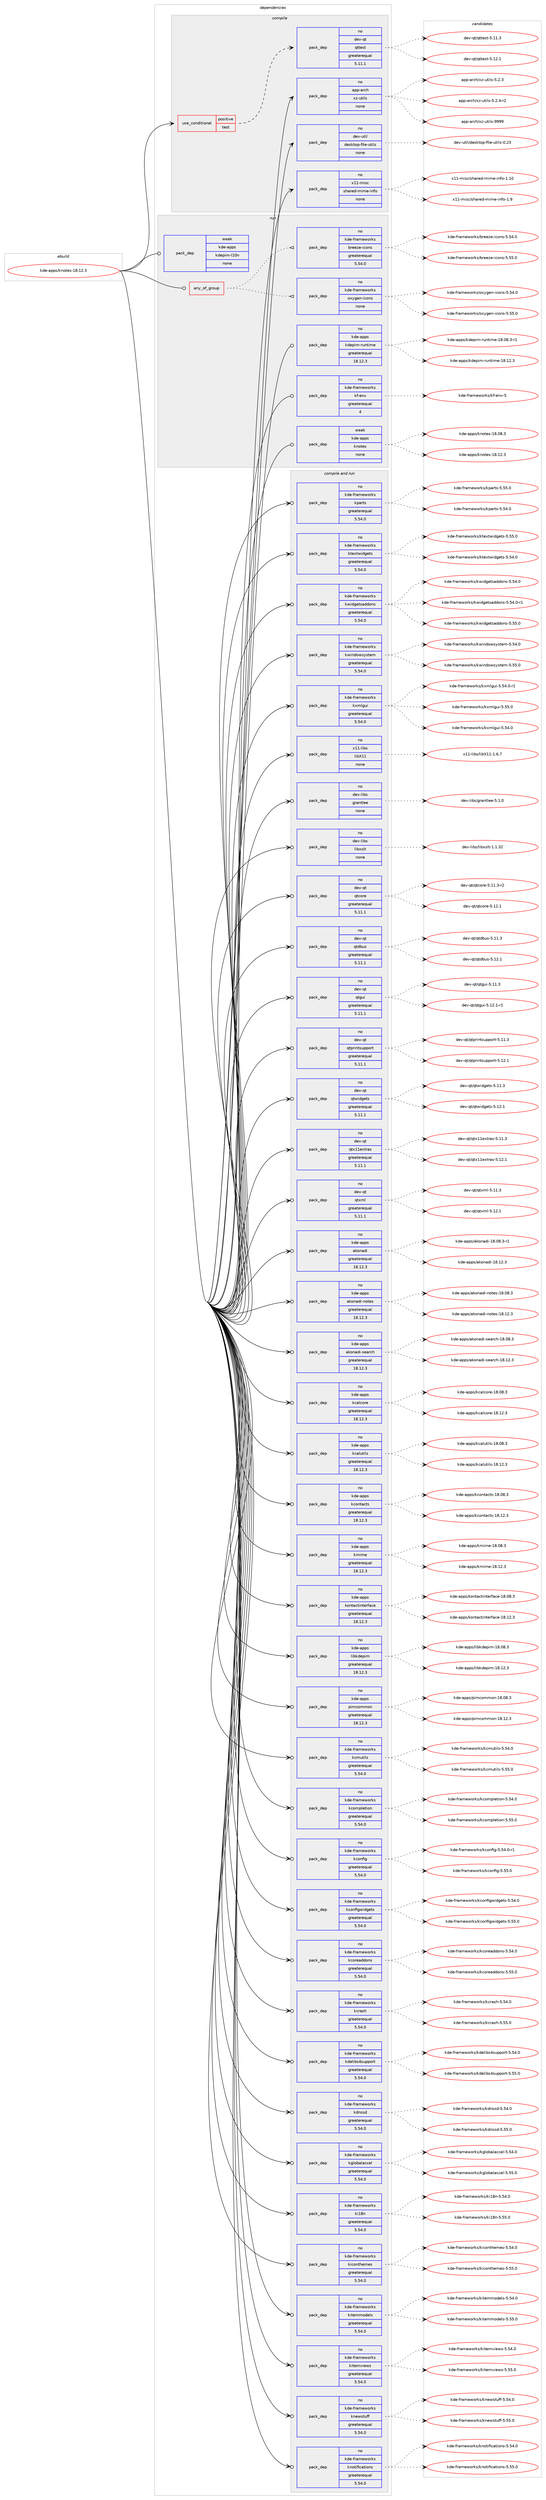 digraph prolog {

# *************
# Graph options
# *************

newrank=true;
concentrate=true;
compound=true;
graph [rankdir=LR,fontname=Helvetica,fontsize=10,ranksep=1.5];#, ranksep=2.5, nodesep=0.2];
edge  [arrowhead=vee];
node  [fontname=Helvetica,fontsize=10];

# **********
# The ebuild
# **********

subgraph cluster_leftcol {
color=gray;
rank=same;
label=<<i>ebuild</i>>;
id [label="kde-apps/knotes-18.12.3", color=red, width=4, href="../kde-apps/knotes-18.12.3.svg"];
}

# ****************
# The dependencies
# ****************

subgraph cluster_midcol {
color=gray;
label=<<i>dependencies</i>>;
subgraph cluster_compile {
fillcolor="#eeeeee";
style=filled;
label=<<i>compile</i>>;
subgraph cond428983 {
dependency1578421 [label=<<TABLE BORDER="0" CELLBORDER="1" CELLSPACING="0" CELLPADDING="4"><TR><TD ROWSPAN="3" CELLPADDING="10">use_conditional</TD></TR><TR><TD>positive</TD></TR><TR><TD>test</TD></TR></TABLE>>, shape=none, color=red];
subgraph pack1124893 {
dependency1578422 [label=<<TABLE BORDER="0" CELLBORDER="1" CELLSPACING="0" CELLPADDING="4" WIDTH="220"><TR><TD ROWSPAN="6" CELLPADDING="30">pack_dep</TD></TR><TR><TD WIDTH="110">no</TD></TR><TR><TD>dev-qt</TD></TR><TR><TD>qttest</TD></TR><TR><TD>greaterequal</TD></TR><TR><TD>5.11.1</TD></TR></TABLE>>, shape=none, color=blue];
}
dependency1578421:e -> dependency1578422:w [weight=20,style="dashed",arrowhead="vee"];
}
id:e -> dependency1578421:w [weight=20,style="solid",arrowhead="vee"];
subgraph pack1124894 {
dependency1578423 [label=<<TABLE BORDER="0" CELLBORDER="1" CELLSPACING="0" CELLPADDING="4" WIDTH="220"><TR><TD ROWSPAN="6" CELLPADDING="30">pack_dep</TD></TR><TR><TD WIDTH="110">no</TD></TR><TR><TD>app-arch</TD></TR><TR><TD>xz-utils</TD></TR><TR><TD>none</TD></TR><TR><TD></TD></TR></TABLE>>, shape=none, color=blue];
}
id:e -> dependency1578423:w [weight=20,style="solid",arrowhead="vee"];
subgraph pack1124895 {
dependency1578424 [label=<<TABLE BORDER="0" CELLBORDER="1" CELLSPACING="0" CELLPADDING="4" WIDTH="220"><TR><TD ROWSPAN="6" CELLPADDING="30">pack_dep</TD></TR><TR><TD WIDTH="110">no</TD></TR><TR><TD>dev-util</TD></TR><TR><TD>desktop-file-utils</TD></TR><TR><TD>none</TD></TR><TR><TD></TD></TR></TABLE>>, shape=none, color=blue];
}
id:e -> dependency1578424:w [weight=20,style="solid",arrowhead="vee"];
subgraph pack1124896 {
dependency1578425 [label=<<TABLE BORDER="0" CELLBORDER="1" CELLSPACING="0" CELLPADDING="4" WIDTH="220"><TR><TD ROWSPAN="6" CELLPADDING="30">pack_dep</TD></TR><TR><TD WIDTH="110">no</TD></TR><TR><TD>x11-misc</TD></TR><TR><TD>shared-mime-info</TD></TR><TR><TD>none</TD></TR><TR><TD></TD></TR></TABLE>>, shape=none, color=blue];
}
id:e -> dependency1578425:w [weight=20,style="solid",arrowhead="vee"];
}
subgraph cluster_compileandrun {
fillcolor="#eeeeee";
style=filled;
label=<<i>compile and run</i>>;
subgraph pack1124897 {
dependency1578426 [label=<<TABLE BORDER="0" CELLBORDER="1" CELLSPACING="0" CELLPADDING="4" WIDTH="220"><TR><TD ROWSPAN="6" CELLPADDING="30">pack_dep</TD></TR><TR><TD WIDTH="110">no</TD></TR><TR><TD>dev-libs</TD></TR><TR><TD>grantlee</TD></TR><TR><TD>none</TD></TR><TR><TD></TD></TR></TABLE>>, shape=none, color=blue];
}
id:e -> dependency1578426:w [weight=20,style="solid",arrowhead="odotvee"];
subgraph pack1124898 {
dependency1578427 [label=<<TABLE BORDER="0" CELLBORDER="1" CELLSPACING="0" CELLPADDING="4" WIDTH="220"><TR><TD ROWSPAN="6" CELLPADDING="30">pack_dep</TD></TR><TR><TD WIDTH="110">no</TD></TR><TR><TD>dev-libs</TD></TR><TR><TD>libxslt</TD></TR><TR><TD>none</TD></TR><TR><TD></TD></TR></TABLE>>, shape=none, color=blue];
}
id:e -> dependency1578427:w [weight=20,style="solid",arrowhead="odotvee"];
subgraph pack1124899 {
dependency1578428 [label=<<TABLE BORDER="0" CELLBORDER="1" CELLSPACING="0" CELLPADDING="4" WIDTH="220"><TR><TD ROWSPAN="6" CELLPADDING="30">pack_dep</TD></TR><TR><TD WIDTH="110">no</TD></TR><TR><TD>dev-qt</TD></TR><TR><TD>qtcore</TD></TR><TR><TD>greaterequal</TD></TR><TR><TD>5.11.1</TD></TR></TABLE>>, shape=none, color=blue];
}
id:e -> dependency1578428:w [weight=20,style="solid",arrowhead="odotvee"];
subgraph pack1124900 {
dependency1578429 [label=<<TABLE BORDER="0" CELLBORDER="1" CELLSPACING="0" CELLPADDING="4" WIDTH="220"><TR><TD ROWSPAN="6" CELLPADDING="30">pack_dep</TD></TR><TR><TD WIDTH="110">no</TD></TR><TR><TD>dev-qt</TD></TR><TR><TD>qtdbus</TD></TR><TR><TD>greaterequal</TD></TR><TR><TD>5.11.1</TD></TR></TABLE>>, shape=none, color=blue];
}
id:e -> dependency1578429:w [weight=20,style="solid",arrowhead="odotvee"];
subgraph pack1124901 {
dependency1578430 [label=<<TABLE BORDER="0" CELLBORDER="1" CELLSPACING="0" CELLPADDING="4" WIDTH="220"><TR><TD ROWSPAN="6" CELLPADDING="30">pack_dep</TD></TR><TR><TD WIDTH="110">no</TD></TR><TR><TD>dev-qt</TD></TR><TR><TD>qtgui</TD></TR><TR><TD>greaterequal</TD></TR><TR><TD>5.11.1</TD></TR></TABLE>>, shape=none, color=blue];
}
id:e -> dependency1578430:w [weight=20,style="solid",arrowhead="odotvee"];
subgraph pack1124902 {
dependency1578431 [label=<<TABLE BORDER="0" CELLBORDER="1" CELLSPACING="0" CELLPADDING="4" WIDTH="220"><TR><TD ROWSPAN="6" CELLPADDING="30">pack_dep</TD></TR><TR><TD WIDTH="110">no</TD></TR><TR><TD>dev-qt</TD></TR><TR><TD>qtprintsupport</TD></TR><TR><TD>greaterequal</TD></TR><TR><TD>5.11.1</TD></TR></TABLE>>, shape=none, color=blue];
}
id:e -> dependency1578431:w [weight=20,style="solid",arrowhead="odotvee"];
subgraph pack1124903 {
dependency1578432 [label=<<TABLE BORDER="0" CELLBORDER="1" CELLSPACING="0" CELLPADDING="4" WIDTH="220"><TR><TD ROWSPAN="6" CELLPADDING="30">pack_dep</TD></TR><TR><TD WIDTH="110">no</TD></TR><TR><TD>dev-qt</TD></TR><TR><TD>qtwidgets</TD></TR><TR><TD>greaterequal</TD></TR><TR><TD>5.11.1</TD></TR></TABLE>>, shape=none, color=blue];
}
id:e -> dependency1578432:w [weight=20,style="solid",arrowhead="odotvee"];
subgraph pack1124904 {
dependency1578433 [label=<<TABLE BORDER="0" CELLBORDER="1" CELLSPACING="0" CELLPADDING="4" WIDTH="220"><TR><TD ROWSPAN="6" CELLPADDING="30">pack_dep</TD></TR><TR><TD WIDTH="110">no</TD></TR><TR><TD>dev-qt</TD></TR><TR><TD>qtx11extras</TD></TR><TR><TD>greaterequal</TD></TR><TR><TD>5.11.1</TD></TR></TABLE>>, shape=none, color=blue];
}
id:e -> dependency1578433:w [weight=20,style="solid",arrowhead="odotvee"];
subgraph pack1124905 {
dependency1578434 [label=<<TABLE BORDER="0" CELLBORDER="1" CELLSPACING="0" CELLPADDING="4" WIDTH="220"><TR><TD ROWSPAN="6" CELLPADDING="30">pack_dep</TD></TR><TR><TD WIDTH="110">no</TD></TR><TR><TD>dev-qt</TD></TR><TR><TD>qtxml</TD></TR><TR><TD>greaterequal</TD></TR><TR><TD>5.11.1</TD></TR></TABLE>>, shape=none, color=blue];
}
id:e -> dependency1578434:w [weight=20,style="solid",arrowhead="odotvee"];
subgraph pack1124906 {
dependency1578435 [label=<<TABLE BORDER="0" CELLBORDER="1" CELLSPACING="0" CELLPADDING="4" WIDTH="220"><TR><TD ROWSPAN="6" CELLPADDING="30">pack_dep</TD></TR><TR><TD WIDTH="110">no</TD></TR><TR><TD>kde-apps</TD></TR><TR><TD>akonadi</TD></TR><TR><TD>greaterequal</TD></TR><TR><TD>18.12.3</TD></TR></TABLE>>, shape=none, color=blue];
}
id:e -> dependency1578435:w [weight=20,style="solid",arrowhead="odotvee"];
subgraph pack1124907 {
dependency1578436 [label=<<TABLE BORDER="0" CELLBORDER="1" CELLSPACING="0" CELLPADDING="4" WIDTH="220"><TR><TD ROWSPAN="6" CELLPADDING="30">pack_dep</TD></TR><TR><TD WIDTH="110">no</TD></TR><TR><TD>kde-apps</TD></TR><TR><TD>akonadi-notes</TD></TR><TR><TD>greaterequal</TD></TR><TR><TD>18.12.3</TD></TR></TABLE>>, shape=none, color=blue];
}
id:e -> dependency1578436:w [weight=20,style="solid",arrowhead="odotvee"];
subgraph pack1124908 {
dependency1578437 [label=<<TABLE BORDER="0" CELLBORDER="1" CELLSPACING="0" CELLPADDING="4" WIDTH="220"><TR><TD ROWSPAN="6" CELLPADDING="30">pack_dep</TD></TR><TR><TD WIDTH="110">no</TD></TR><TR><TD>kde-apps</TD></TR><TR><TD>akonadi-search</TD></TR><TR><TD>greaterequal</TD></TR><TR><TD>18.12.3</TD></TR></TABLE>>, shape=none, color=blue];
}
id:e -> dependency1578437:w [weight=20,style="solid",arrowhead="odotvee"];
subgraph pack1124909 {
dependency1578438 [label=<<TABLE BORDER="0" CELLBORDER="1" CELLSPACING="0" CELLPADDING="4" WIDTH="220"><TR><TD ROWSPAN="6" CELLPADDING="30">pack_dep</TD></TR><TR><TD WIDTH="110">no</TD></TR><TR><TD>kde-apps</TD></TR><TR><TD>kcalcore</TD></TR><TR><TD>greaterequal</TD></TR><TR><TD>18.12.3</TD></TR></TABLE>>, shape=none, color=blue];
}
id:e -> dependency1578438:w [weight=20,style="solid",arrowhead="odotvee"];
subgraph pack1124910 {
dependency1578439 [label=<<TABLE BORDER="0" CELLBORDER="1" CELLSPACING="0" CELLPADDING="4" WIDTH="220"><TR><TD ROWSPAN="6" CELLPADDING="30">pack_dep</TD></TR><TR><TD WIDTH="110">no</TD></TR><TR><TD>kde-apps</TD></TR><TR><TD>kcalutils</TD></TR><TR><TD>greaterequal</TD></TR><TR><TD>18.12.3</TD></TR></TABLE>>, shape=none, color=blue];
}
id:e -> dependency1578439:w [weight=20,style="solid",arrowhead="odotvee"];
subgraph pack1124911 {
dependency1578440 [label=<<TABLE BORDER="0" CELLBORDER="1" CELLSPACING="0" CELLPADDING="4" WIDTH="220"><TR><TD ROWSPAN="6" CELLPADDING="30">pack_dep</TD></TR><TR><TD WIDTH="110">no</TD></TR><TR><TD>kde-apps</TD></TR><TR><TD>kcontacts</TD></TR><TR><TD>greaterequal</TD></TR><TR><TD>18.12.3</TD></TR></TABLE>>, shape=none, color=blue];
}
id:e -> dependency1578440:w [weight=20,style="solid",arrowhead="odotvee"];
subgraph pack1124912 {
dependency1578441 [label=<<TABLE BORDER="0" CELLBORDER="1" CELLSPACING="0" CELLPADDING="4" WIDTH="220"><TR><TD ROWSPAN="6" CELLPADDING="30">pack_dep</TD></TR><TR><TD WIDTH="110">no</TD></TR><TR><TD>kde-apps</TD></TR><TR><TD>kmime</TD></TR><TR><TD>greaterequal</TD></TR><TR><TD>18.12.3</TD></TR></TABLE>>, shape=none, color=blue];
}
id:e -> dependency1578441:w [weight=20,style="solid",arrowhead="odotvee"];
subgraph pack1124913 {
dependency1578442 [label=<<TABLE BORDER="0" CELLBORDER="1" CELLSPACING="0" CELLPADDING="4" WIDTH="220"><TR><TD ROWSPAN="6" CELLPADDING="30">pack_dep</TD></TR><TR><TD WIDTH="110">no</TD></TR><TR><TD>kde-apps</TD></TR><TR><TD>kontactinterface</TD></TR><TR><TD>greaterequal</TD></TR><TR><TD>18.12.3</TD></TR></TABLE>>, shape=none, color=blue];
}
id:e -> dependency1578442:w [weight=20,style="solid",arrowhead="odotvee"];
subgraph pack1124914 {
dependency1578443 [label=<<TABLE BORDER="0" CELLBORDER="1" CELLSPACING="0" CELLPADDING="4" WIDTH="220"><TR><TD ROWSPAN="6" CELLPADDING="30">pack_dep</TD></TR><TR><TD WIDTH="110">no</TD></TR><TR><TD>kde-apps</TD></TR><TR><TD>libkdepim</TD></TR><TR><TD>greaterequal</TD></TR><TR><TD>18.12.3</TD></TR></TABLE>>, shape=none, color=blue];
}
id:e -> dependency1578443:w [weight=20,style="solid",arrowhead="odotvee"];
subgraph pack1124915 {
dependency1578444 [label=<<TABLE BORDER="0" CELLBORDER="1" CELLSPACING="0" CELLPADDING="4" WIDTH="220"><TR><TD ROWSPAN="6" CELLPADDING="30">pack_dep</TD></TR><TR><TD WIDTH="110">no</TD></TR><TR><TD>kde-apps</TD></TR><TR><TD>pimcommon</TD></TR><TR><TD>greaterequal</TD></TR><TR><TD>18.12.3</TD></TR></TABLE>>, shape=none, color=blue];
}
id:e -> dependency1578444:w [weight=20,style="solid",arrowhead="odotvee"];
subgraph pack1124916 {
dependency1578445 [label=<<TABLE BORDER="0" CELLBORDER="1" CELLSPACING="0" CELLPADDING="4" WIDTH="220"><TR><TD ROWSPAN="6" CELLPADDING="30">pack_dep</TD></TR><TR><TD WIDTH="110">no</TD></TR><TR><TD>kde-frameworks</TD></TR><TR><TD>kcmutils</TD></TR><TR><TD>greaterequal</TD></TR><TR><TD>5.54.0</TD></TR></TABLE>>, shape=none, color=blue];
}
id:e -> dependency1578445:w [weight=20,style="solid",arrowhead="odotvee"];
subgraph pack1124917 {
dependency1578446 [label=<<TABLE BORDER="0" CELLBORDER="1" CELLSPACING="0" CELLPADDING="4" WIDTH="220"><TR><TD ROWSPAN="6" CELLPADDING="30">pack_dep</TD></TR><TR><TD WIDTH="110">no</TD></TR><TR><TD>kde-frameworks</TD></TR><TR><TD>kcompletion</TD></TR><TR><TD>greaterequal</TD></TR><TR><TD>5.54.0</TD></TR></TABLE>>, shape=none, color=blue];
}
id:e -> dependency1578446:w [weight=20,style="solid",arrowhead="odotvee"];
subgraph pack1124918 {
dependency1578447 [label=<<TABLE BORDER="0" CELLBORDER="1" CELLSPACING="0" CELLPADDING="4" WIDTH="220"><TR><TD ROWSPAN="6" CELLPADDING="30">pack_dep</TD></TR><TR><TD WIDTH="110">no</TD></TR><TR><TD>kde-frameworks</TD></TR><TR><TD>kconfig</TD></TR><TR><TD>greaterequal</TD></TR><TR><TD>5.54.0</TD></TR></TABLE>>, shape=none, color=blue];
}
id:e -> dependency1578447:w [weight=20,style="solid",arrowhead="odotvee"];
subgraph pack1124919 {
dependency1578448 [label=<<TABLE BORDER="0" CELLBORDER="1" CELLSPACING="0" CELLPADDING="4" WIDTH="220"><TR><TD ROWSPAN="6" CELLPADDING="30">pack_dep</TD></TR><TR><TD WIDTH="110">no</TD></TR><TR><TD>kde-frameworks</TD></TR><TR><TD>kconfigwidgets</TD></TR><TR><TD>greaterequal</TD></TR><TR><TD>5.54.0</TD></TR></TABLE>>, shape=none, color=blue];
}
id:e -> dependency1578448:w [weight=20,style="solid",arrowhead="odotvee"];
subgraph pack1124920 {
dependency1578449 [label=<<TABLE BORDER="0" CELLBORDER="1" CELLSPACING="0" CELLPADDING="4" WIDTH="220"><TR><TD ROWSPAN="6" CELLPADDING="30">pack_dep</TD></TR><TR><TD WIDTH="110">no</TD></TR><TR><TD>kde-frameworks</TD></TR><TR><TD>kcoreaddons</TD></TR><TR><TD>greaterequal</TD></TR><TR><TD>5.54.0</TD></TR></TABLE>>, shape=none, color=blue];
}
id:e -> dependency1578449:w [weight=20,style="solid",arrowhead="odotvee"];
subgraph pack1124921 {
dependency1578450 [label=<<TABLE BORDER="0" CELLBORDER="1" CELLSPACING="0" CELLPADDING="4" WIDTH="220"><TR><TD ROWSPAN="6" CELLPADDING="30">pack_dep</TD></TR><TR><TD WIDTH="110">no</TD></TR><TR><TD>kde-frameworks</TD></TR><TR><TD>kcrash</TD></TR><TR><TD>greaterequal</TD></TR><TR><TD>5.54.0</TD></TR></TABLE>>, shape=none, color=blue];
}
id:e -> dependency1578450:w [weight=20,style="solid",arrowhead="odotvee"];
subgraph pack1124922 {
dependency1578451 [label=<<TABLE BORDER="0" CELLBORDER="1" CELLSPACING="0" CELLPADDING="4" WIDTH="220"><TR><TD ROWSPAN="6" CELLPADDING="30">pack_dep</TD></TR><TR><TD WIDTH="110">no</TD></TR><TR><TD>kde-frameworks</TD></TR><TR><TD>kdelibs4support</TD></TR><TR><TD>greaterequal</TD></TR><TR><TD>5.54.0</TD></TR></TABLE>>, shape=none, color=blue];
}
id:e -> dependency1578451:w [weight=20,style="solid",arrowhead="odotvee"];
subgraph pack1124923 {
dependency1578452 [label=<<TABLE BORDER="0" CELLBORDER="1" CELLSPACING="0" CELLPADDING="4" WIDTH="220"><TR><TD ROWSPAN="6" CELLPADDING="30">pack_dep</TD></TR><TR><TD WIDTH="110">no</TD></TR><TR><TD>kde-frameworks</TD></TR><TR><TD>kdnssd</TD></TR><TR><TD>greaterequal</TD></TR><TR><TD>5.54.0</TD></TR></TABLE>>, shape=none, color=blue];
}
id:e -> dependency1578452:w [weight=20,style="solid",arrowhead="odotvee"];
subgraph pack1124924 {
dependency1578453 [label=<<TABLE BORDER="0" CELLBORDER="1" CELLSPACING="0" CELLPADDING="4" WIDTH="220"><TR><TD ROWSPAN="6" CELLPADDING="30">pack_dep</TD></TR><TR><TD WIDTH="110">no</TD></TR><TR><TD>kde-frameworks</TD></TR><TR><TD>kglobalaccel</TD></TR><TR><TD>greaterequal</TD></TR><TR><TD>5.54.0</TD></TR></TABLE>>, shape=none, color=blue];
}
id:e -> dependency1578453:w [weight=20,style="solid",arrowhead="odotvee"];
subgraph pack1124925 {
dependency1578454 [label=<<TABLE BORDER="0" CELLBORDER="1" CELLSPACING="0" CELLPADDING="4" WIDTH="220"><TR><TD ROWSPAN="6" CELLPADDING="30">pack_dep</TD></TR><TR><TD WIDTH="110">no</TD></TR><TR><TD>kde-frameworks</TD></TR><TR><TD>ki18n</TD></TR><TR><TD>greaterequal</TD></TR><TR><TD>5.54.0</TD></TR></TABLE>>, shape=none, color=blue];
}
id:e -> dependency1578454:w [weight=20,style="solid",arrowhead="odotvee"];
subgraph pack1124926 {
dependency1578455 [label=<<TABLE BORDER="0" CELLBORDER="1" CELLSPACING="0" CELLPADDING="4" WIDTH="220"><TR><TD ROWSPAN="6" CELLPADDING="30">pack_dep</TD></TR><TR><TD WIDTH="110">no</TD></TR><TR><TD>kde-frameworks</TD></TR><TR><TD>kiconthemes</TD></TR><TR><TD>greaterequal</TD></TR><TR><TD>5.54.0</TD></TR></TABLE>>, shape=none, color=blue];
}
id:e -> dependency1578455:w [weight=20,style="solid",arrowhead="odotvee"];
subgraph pack1124927 {
dependency1578456 [label=<<TABLE BORDER="0" CELLBORDER="1" CELLSPACING="0" CELLPADDING="4" WIDTH="220"><TR><TD ROWSPAN="6" CELLPADDING="30">pack_dep</TD></TR><TR><TD WIDTH="110">no</TD></TR><TR><TD>kde-frameworks</TD></TR><TR><TD>kitemmodels</TD></TR><TR><TD>greaterequal</TD></TR><TR><TD>5.54.0</TD></TR></TABLE>>, shape=none, color=blue];
}
id:e -> dependency1578456:w [weight=20,style="solid",arrowhead="odotvee"];
subgraph pack1124928 {
dependency1578457 [label=<<TABLE BORDER="0" CELLBORDER="1" CELLSPACING="0" CELLPADDING="4" WIDTH="220"><TR><TD ROWSPAN="6" CELLPADDING="30">pack_dep</TD></TR><TR><TD WIDTH="110">no</TD></TR><TR><TD>kde-frameworks</TD></TR><TR><TD>kitemviews</TD></TR><TR><TD>greaterequal</TD></TR><TR><TD>5.54.0</TD></TR></TABLE>>, shape=none, color=blue];
}
id:e -> dependency1578457:w [weight=20,style="solid",arrowhead="odotvee"];
subgraph pack1124929 {
dependency1578458 [label=<<TABLE BORDER="0" CELLBORDER="1" CELLSPACING="0" CELLPADDING="4" WIDTH="220"><TR><TD ROWSPAN="6" CELLPADDING="30">pack_dep</TD></TR><TR><TD WIDTH="110">no</TD></TR><TR><TD>kde-frameworks</TD></TR><TR><TD>knewstuff</TD></TR><TR><TD>greaterequal</TD></TR><TR><TD>5.54.0</TD></TR></TABLE>>, shape=none, color=blue];
}
id:e -> dependency1578458:w [weight=20,style="solid",arrowhead="odotvee"];
subgraph pack1124930 {
dependency1578459 [label=<<TABLE BORDER="0" CELLBORDER="1" CELLSPACING="0" CELLPADDING="4" WIDTH="220"><TR><TD ROWSPAN="6" CELLPADDING="30">pack_dep</TD></TR><TR><TD WIDTH="110">no</TD></TR><TR><TD>kde-frameworks</TD></TR><TR><TD>knotifications</TD></TR><TR><TD>greaterequal</TD></TR><TR><TD>5.54.0</TD></TR></TABLE>>, shape=none, color=blue];
}
id:e -> dependency1578459:w [weight=20,style="solid",arrowhead="odotvee"];
subgraph pack1124931 {
dependency1578460 [label=<<TABLE BORDER="0" CELLBORDER="1" CELLSPACING="0" CELLPADDING="4" WIDTH="220"><TR><TD ROWSPAN="6" CELLPADDING="30">pack_dep</TD></TR><TR><TD WIDTH="110">no</TD></TR><TR><TD>kde-frameworks</TD></TR><TR><TD>kparts</TD></TR><TR><TD>greaterequal</TD></TR><TR><TD>5.54.0</TD></TR></TABLE>>, shape=none, color=blue];
}
id:e -> dependency1578460:w [weight=20,style="solid",arrowhead="odotvee"];
subgraph pack1124932 {
dependency1578461 [label=<<TABLE BORDER="0" CELLBORDER="1" CELLSPACING="0" CELLPADDING="4" WIDTH="220"><TR><TD ROWSPAN="6" CELLPADDING="30">pack_dep</TD></TR><TR><TD WIDTH="110">no</TD></TR><TR><TD>kde-frameworks</TD></TR><TR><TD>ktextwidgets</TD></TR><TR><TD>greaterequal</TD></TR><TR><TD>5.54.0</TD></TR></TABLE>>, shape=none, color=blue];
}
id:e -> dependency1578461:w [weight=20,style="solid",arrowhead="odotvee"];
subgraph pack1124933 {
dependency1578462 [label=<<TABLE BORDER="0" CELLBORDER="1" CELLSPACING="0" CELLPADDING="4" WIDTH="220"><TR><TD ROWSPAN="6" CELLPADDING="30">pack_dep</TD></TR><TR><TD WIDTH="110">no</TD></TR><TR><TD>kde-frameworks</TD></TR><TR><TD>kwidgetsaddons</TD></TR><TR><TD>greaterequal</TD></TR><TR><TD>5.54.0</TD></TR></TABLE>>, shape=none, color=blue];
}
id:e -> dependency1578462:w [weight=20,style="solid",arrowhead="odotvee"];
subgraph pack1124934 {
dependency1578463 [label=<<TABLE BORDER="0" CELLBORDER="1" CELLSPACING="0" CELLPADDING="4" WIDTH="220"><TR><TD ROWSPAN="6" CELLPADDING="30">pack_dep</TD></TR><TR><TD WIDTH="110">no</TD></TR><TR><TD>kde-frameworks</TD></TR><TR><TD>kwindowsystem</TD></TR><TR><TD>greaterequal</TD></TR><TR><TD>5.54.0</TD></TR></TABLE>>, shape=none, color=blue];
}
id:e -> dependency1578463:w [weight=20,style="solid",arrowhead="odotvee"];
subgraph pack1124935 {
dependency1578464 [label=<<TABLE BORDER="0" CELLBORDER="1" CELLSPACING="0" CELLPADDING="4" WIDTH="220"><TR><TD ROWSPAN="6" CELLPADDING="30">pack_dep</TD></TR><TR><TD WIDTH="110">no</TD></TR><TR><TD>kde-frameworks</TD></TR><TR><TD>kxmlgui</TD></TR><TR><TD>greaterequal</TD></TR><TR><TD>5.54.0</TD></TR></TABLE>>, shape=none, color=blue];
}
id:e -> dependency1578464:w [weight=20,style="solid",arrowhead="odotvee"];
subgraph pack1124936 {
dependency1578465 [label=<<TABLE BORDER="0" CELLBORDER="1" CELLSPACING="0" CELLPADDING="4" WIDTH="220"><TR><TD ROWSPAN="6" CELLPADDING="30">pack_dep</TD></TR><TR><TD WIDTH="110">no</TD></TR><TR><TD>x11-libs</TD></TR><TR><TD>libX11</TD></TR><TR><TD>none</TD></TR><TR><TD></TD></TR></TABLE>>, shape=none, color=blue];
}
id:e -> dependency1578465:w [weight=20,style="solid",arrowhead="odotvee"];
}
subgraph cluster_run {
fillcolor="#eeeeee";
style=filled;
label=<<i>run</i>>;
subgraph any23906 {
dependency1578466 [label=<<TABLE BORDER="0" CELLBORDER="1" CELLSPACING="0" CELLPADDING="4"><TR><TD CELLPADDING="10">any_of_group</TD></TR></TABLE>>, shape=none, color=red];subgraph pack1124937 {
dependency1578467 [label=<<TABLE BORDER="0" CELLBORDER="1" CELLSPACING="0" CELLPADDING="4" WIDTH="220"><TR><TD ROWSPAN="6" CELLPADDING="30">pack_dep</TD></TR><TR><TD WIDTH="110">no</TD></TR><TR><TD>kde-frameworks</TD></TR><TR><TD>breeze-icons</TD></TR><TR><TD>greaterequal</TD></TR><TR><TD>5.54.0</TD></TR></TABLE>>, shape=none, color=blue];
}
dependency1578466:e -> dependency1578467:w [weight=20,style="dotted",arrowhead="oinv"];
subgraph pack1124938 {
dependency1578468 [label=<<TABLE BORDER="0" CELLBORDER="1" CELLSPACING="0" CELLPADDING="4" WIDTH="220"><TR><TD ROWSPAN="6" CELLPADDING="30">pack_dep</TD></TR><TR><TD WIDTH="110">no</TD></TR><TR><TD>kde-frameworks</TD></TR><TR><TD>oxygen-icons</TD></TR><TR><TD>none</TD></TR><TR><TD></TD></TR></TABLE>>, shape=none, color=blue];
}
dependency1578466:e -> dependency1578468:w [weight=20,style="dotted",arrowhead="oinv"];
}
id:e -> dependency1578466:w [weight=20,style="solid",arrowhead="odot"];
subgraph pack1124939 {
dependency1578469 [label=<<TABLE BORDER="0" CELLBORDER="1" CELLSPACING="0" CELLPADDING="4" WIDTH="220"><TR><TD ROWSPAN="6" CELLPADDING="30">pack_dep</TD></TR><TR><TD WIDTH="110">no</TD></TR><TR><TD>kde-apps</TD></TR><TR><TD>kdepim-runtime</TD></TR><TR><TD>greaterequal</TD></TR><TR><TD>18.12.3</TD></TR></TABLE>>, shape=none, color=blue];
}
id:e -> dependency1578469:w [weight=20,style="solid",arrowhead="odot"];
subgraph pack1124940 {
dependency1578470 [label=<<TABLE BORDER="0" CELLBORDER="1" CELLSPACING="0" CELLPADDING="4" WIDTH="220"><TR><TD ROWSPAN="6" CELLPADDING="30">pack_dep</TD></TR><TR><TD WIDTH="110">no</TD></TR><TR><TD>kde-frameworks</TD></TR><TR><TD>kf-env</TD></TR><TR><TD>greaterequal</TD></TR><TR><TD>4</TD></TR></TABLE>>, shape=none, color=blue];
}
id:e -> dependency1578470:w [weight=20,style="solid",arrowhead="odot"];
subgraph pack1124941 {
dependency1578471 [label=<<TABLE BORDER="0" CELLBORDER="1" CELLSPACING="0" CELLPADDING="4" WIDTH="220"><TR><TD ROWSPAN="6" CELLPADDING="30">pack_dep</TD></TR><TR><TD WIDTH="110">weak</TD></TR><TR><TD>kde-apps</TD></TR><TR><TD>kdepim-l10n</TD></TR><TR><TD>none</TD></TR><TR><TD></TD></TR></TABLE>>, shape=none, color=blue];
}
id:e -> dependency1578471:w [weight=20,style="solid",arrowhead="odot"];
subgraph pack1124942 {
dependency1578472 [label=<<TABLE BORDER="0" CELLBORDER="1" CELLSPACING="0" CELLPADDING="4" WIDTH="220"><TR><TD ROWSPAN="6" CELLPADDING="30">pack_dep</TD></TR><TR><TD WIDTH="110">weak</TD></TR><TR><TD>kde-apps</TD></TR><TR><TD>knotes</TD></TR><TR><TD>none</TD></TR><TR><TD></TD></TR></TABLE>>, shape=none, color=blue];
}
id:e -> dependency1578472:w [weight=20,style="solid",arrowhead="odot"];
}
}

# **************
# The candidates
# **************

subgraph cluster_choices {
rank=same;
color=gray;
label=<<i>candidates</i>>;

subgraph choice1124893 {
color=black;
nodesep=1;
choice100101118451131164711311611610111511645534649494651 [label="dev-qt/qttest-5.11.3", color=red, width=4,href="../dev-qt/qttest-5.11.3.svg"];
choice100101118451131164711311611610111511645534649504649 [label="dev-qt/qttest-5.12.1", color=red, width=4,href="../dev-qt/qttest-5.12.1.svg"];
dependency1578422:e -> choice100101118451131164711311611610111511645534649494651:w [style=dotted,weight="100"];
dependency1578422:e -> choice100101118451131164711311611610111511645534649504649:w [style=dotted,weight="100"];
}
subgraph choice1124894 {
color=black;
nodesep=1;
choice971121124597114991044712012245117116105108115455346504651 [label="app-arch/xz-utils-5.2.3", color=red, width=4,href="../app-arch/xz-utils-5.2.3.svg"];
choice9711211245971149910447120122451171161051081154553465046524511450 [label="app-arch/xz-utils-5.2.4-r2", color=red, width=4,href="../app-arch/xz-utils-5.2.4-r2.svg"];
choice9711211245971149910447120122451171161051081154557575757 [label="app-arch/xz-utils-9999", color=red, width=4,href="../app-arch/xz-utils-9999.svg"];
dependency1578423:e -> choice971121124597114991044712012245117116105108115455346504651:w [style=dotted,weight="100"];
dependency1578423:e -> choice9711211245971149910447120122451171161051081154553465046524511450:w [style=dotted,weight="100"];
dependency1578423:e -> choice9711211245971149910447120122451171161051081154557575757:w [style=dotted,weight="100"];
}
subgraph choice1124895 {
color=black;
nodesep=1;
choice100101118451171161051084710010111510711611111245102105108101451171161051081154548465051 [label="dev-util/desktop-file-utils-0.23", color=red, width=4,href="../dev-util/desktop-file-utils-0.23.svg"];
dependency1578424:e -> choice100101118451171161051084710010111510711611111245102105108101451171161051081154548465051:w [style=dotted,weight="100"];
}
subgraph choice1124896 {
color=black;
nodesep=1;
choice12049494510910511599471151049711410110045109105109101451051101021114549464948 [label="x11-misc/shared-mime-info-1.10", color=red, width=4,href="../x11-misc/shared-mime-info-1.10.svg"];
choice120494945109105115994711510497114101100451091051091014510511010211145494657 [label="x11-misc/shared-mime-info-1.9", color=red, width=4,href="../x11-misc/shared-mime-info-1.9.svg"];
dependency1578425:e -> choice12049494510910511599471151049711410110045109105109101451051101021114549464948:w [style=dotted,weight="100"];
dependency1578425:e -> choice120494945109105115994711510497114101100451091051091014510511010211145494657:w [style=dotted,weight="100"];
}
subgraph choice1124897 {
color=black;
nodesep=1;
choice10010111845108105981154710311497110116108101101455346494648 [label="dev-libs/grantlee-5.1.0", color=red, width=4,href="../dev-libs/grantlee-5.1.0.svg"];
dependency1578426:e -> choice10010111845108105981154710311497110116108101101455346494648:w [style=dotted,weight="100"];
}
subgraph choice1124898 {
color=black;
nodesep=1;
choice1001011184510810598115471081059812011510811645494649465150 [label="dev-libs/libxslt-1.1.32", color=red, width=4,href="../dev-libs/libxslt-1.1.32.svg"];
dependency1578427:e -> choice1001011184510810598115471081059812011510811645494649465150:w [style=dotted,weight="100"];
}
subgraph choice1124899 {
color=black;
nodesep=1;
choice100101118451131164711311699111114101455346494946514511450 [label="dev-qt/qtcore-5.11.3-r2", color=red, width=4,href="../dev-qt/qtcore-5.11.3-r2.svg"];
choice10010111845113116471131169911111410145534649504649 [label="dev-qt/qtcore-5.12.1", color=red, width=4,href="../dev-qt/qtcore-5.12.1.svg"];
dependency1578428:e -> choice100101118451131164711311699111114101455346494946514511450:w [style=dotted,weight="100"];
dependency1578428:e -> choice10010111845113116471131169911111410145534649504649:w [style=dotted,weight="100"];
}
subgraph choice1124900 {
color=black;
nodesep=1;
choice10010111845113116471131161009811711545534649494651 [label="dev-qt/qtdbus-5.11.3", color=red, width=4,href="../dev-qt/qtdbus-5.11.3.svg"];
choice10010111845113116471131161009811711545534649504649 [label="dev-qt/qtdbus-5.12.1", color=red, width=4,href="../dev-qt/qtdbus-5.12.1.svg"];
dependency1578429:e -> choice10010111845113116471131161009811711545534649494651:w [style=dotted,weight="100"];
dependency1578429:e -> choice10010111845113116471131161009811711545534649504649:w [style=dotted,weight="100"];
}
subgraph choice1124901 {
color=black;
nodesep=1;
choice100101118451131164711311610311710545534649494651 [label="dev-qt/qtgui-5.11.3", color=red, width=4,href="../dev-qt/qtgui-5.11.3.svg"];
choice1001011184511311647113116103117105455346495046494511449 [label="dev-qt/qtgui-5.12.1-r1", color=red, width=4,href="../dev-qt/qtgui-5.12.1-r1.svg"];
dependency1578430:e -> choice100101118451131164711311610311710545534649494651:w [style=dotted,weight="100"];
dependency1578430:e -> choice1001011184511311647113116103117105455346495046494511449:w [style=dotted,weight="100"];
}
subgraph choice1124902 {
color=black;
nodesep=1;
choice100101118451131164711311611211410511011611511711211211111411645534649494651 [label="dev-qt/qtprintsupport-5.11.3", color=red, width=4,href="../dev-qt/qtprintsupport-5.11.3.svg"];
choice100101118451131164711311611211410511011611511711211211111411645534649504649 [label="dev-qt/qtprintsupport-5.12.1", color=red, width=4,href="../dev-qt/qtprintsupport-5.12.1.svg"];
dependency1578431:e -> choice100101118451131164711311611211410511011611511711211211111411645534649494651:w [style=dotted,weight="100"];
dependency1578431:e -> choice100101118451131164711311611211410511011611511711211211111411645534649504649:w [style=dotted,weight="100"];
}
subgraph choice1124903 {
color=black;
nodesep=1;
choice100101118451131164711311611910510010310111611545534649494651 [label="dev-qt/qtwidgets-5.11.3", color=red, width=4,href="../dev-qt/qtwidgets-5.11.3.svg"];
choice100101118451131164711311611910510010310111611545534649504649 [label="dev-qt/qtwidgets-5.12.1", color=red, width=4,href="../dev-qt/qtwidgets-5.12.1.svg"];
dependency1578432:e -> choice100101118451131164711311611910510010310111611545534649494651:w [style=dotted,weight="100"];
dependency1578432:e -> choice100101118451131164711311611910510010310111611545534649504649:w [style=dotted,weight="100"];
}
subgraph choice1124904 {
color=black;
nodesep=1;
choice100101118451131164711311612049491011201161149711545534649494651 [label="dev-qt/qtx11extras-5.11.3", color=red, width=4,href="../dev-qt/qtx11extras-5.11.3.svg"];
choice100101118451131164711311612049491011201161149711545534649504649 [label="dev-qt/qtx11extras-5.12.1", color=red, width=4,href="../dev-qt/qtx11extras-5.12.1.svg"];
dependency1578433:e -> choice100101118451131164711311612049491011201161149711545534649494651:w [style=dotted,weight="100"];
dependency1578433:e -> choice100101118451131164711311612049491011201161149711545534649504649:w [style=dotted,weight="100"];
}
subgraph choice1124905 {
color=black;
nodesep=1;
choice100101118451131164711311612010910845534649494651 [label="dev-qt/qtxml-5.11.3", color=red, width=4,href="../dev-qt/qtxml-5.11.3.svg"];
choice100101118451131164711311612010910845534649504649 [label="dev-qt/qtxml-5.12.1", color=red, width=4,href="../dev-qt/qtxml-5.12.1.svg"];
dependency1578434:e -> choice100101118451131164711311612010910845534649494651:w [style=dotted,weight="100"];
dependency1578434:e -> choice100101118451131164711311612010910845534649504649:w [style=dotted,weight="100"];
}
subgraph choice1124906 {
color=black;
nodesep=1;
choice107100101459711211211547971071111109710010545495646485646514511449 [label="kde-apps/akonadi-18.08.3-r1", color=red, width=4,href="../kde-apps/akonadi-18.08.3-r1.svg"];
choice10710010145971121121154797107111110971001054549564649504651 [label="kde-apps/akonadi-18.12.3", color=red, width=4,href="../kde-apps/akonadi-18.12.3.svg"];
dependency1578435:e -> choice107100101459711211211547971071111109710010545495646485646514511449:w [style=dotted,weight="100"];
dependency1578435:e -> choice10710010145971121121154797107111110971001054549564649504651:w [style=dotted,weight="100"];
}
subgraph choice1124907 {
color=black;
nodesep=1;
choice1071001014597112112115479710711111097100105451101111161011154549564648564651 [label="kde-apps/akonadi-notes-18.08.3", color=red, width=4,href="../kde-apps/akonadi-notes-18.08.3.svg"];
choice1071001014597112112115479710711111097100105451101111161011154549564649504651 [label="kde-apps/akonadi-notes-18.12.3", color=red, width=4,href="../kde-apps/akonadi-notes-18.12.3.svg"];
dependency1578436:e -> choice1071001014597112112115479710711111097100105451101111161011154549564648564651:w [style=dotted,weight="100"];
dependency1578436:e -> choice1071001014597112112115479710711111097100105451101111161011154549564649504651:w [style=dotted,weight="100"];
}
subgraph choice1124908 {
color=black;
nodesep=1;
choice10710010145971121121154797107111110971001054511510197114991044549564648564651 [label="kde-apps/akonadi-search-18.08.3", color=red, width=4,href="../kde-apps/akonadi-search-18.08.3.svg"];
choice10710010145971121121154797107111110971001054511510197114991044549564649504651 [label="kde-apps/akonadi-search-18.12.3", color=red, width=4,href="../kde-apps/akonadi-search-18.12.3.svg"];
dependency1578437:e -> choice10710010145971121121154797107111110971001054511510197114991044549564648564651:w [style=dotted,weight="100"];
dependency1578437:e -> choice10710010145971121121154797107111110971001054511510197114991044549564649504651:w [style=dotted,weight="100"];
}
subgraph choice1124909 {
color=black;
nodesep=1;
choice1071001014597112112115471079997108991111141014549564648564651 [label="kde-apps/kcalcore-18.08.3", color=red, width=4,href="../kde-apps/kcalcore-18.08.3.svg"];
choice1071001014597112112115471079997108991111141014549564649504651 [label="kde-apps/kcalcore-18.12.3", color=red, width=4,href="../kde-apps/kcalcore-18.12.3.svg"];
dependency1578438:e -> choice1071001014597112112115471079997108991111141014549564648564651:w [style=dotted,weight="100"];
dependency1578438:e -> choice1071001014597112112115471079997108991111141014549564649504651:w [style=dotted,weight="100"];
}
subgraph choice1124910 {
color=black;
nodesep=1;
choice10710010145971121121154710799971081171161051081154549564648564651 [label="kde-apps/kcalutils-18.08.3", color=red, width=4,href="../kde-apps/kcalutils-18.08.3.svg"];
choice10710010145971121121154710799971081171161051081154549564649504651 [label="kde-apps/kcalutils-18.12.3", color=red, width=4,href="../kde-apps/kcalutils-18.12.3.svg"];
dependency1578439:e -> choice10710010145971121121154710799971081171161051081154549564648564651:w [style=dotted,weight="100"];
dependency1578439:e -> choice10710010145971121121154710799971081171161051081154549564649504651:w [style=dotted,weight="100"];
}
subgraph choice1124911 {
color=black;
nodesep=1;
choice1071001014597112112115471079911111011697991161154549564648564651 [label="kde-apps/kcontacts-18.08.3", color=red, width=4,href="../kde-apps/kcontacts-18.08.3.svg"];
choice1071001014597112112115471079911111011697991161154549564649504651 [label="kde-apps/kcontacts-18.12.3", color=red, width=4,href="../kde-apps/kcontacts-18.12.3.svg"];
dependency1578440:e -> choice1071001014597112112115471079911111011697991161154549564648564651:w [style=dotted,weight="100"];
dependency1578440:e -> choice1071001014597112112115471079911111011697991161154549564649504651:w [style=dotted,weight="100"];
}
subgraph choice1124912 {
color=black;
nodesep=1;
choice1071001014597112112115471071091051091014549564648564651 [label="kde-apps/kmime-18.08.3", color=red, width=4,href="../kde-apps/kmime-18.08.3.svg"];
choice1071001014597112112115471071091051091014549564649504651 [label="kde-apps/kmime-18.12.3", color=red, width=4,href="../kde-apps/kmime-18.12.3.svg"];
dependency1578441:e -> choice1071001014597112112115471071091051091014549564648564651:w [style=dotted,weight="100"];
dependency1578441:e -> choice1071001014597112112115471071091051091014549564649504651:w [style=dotted,weight="100"];
}
subgraph choice1124913 {
color=black;
nodesep=1;
choice107100101459711211211547107111110116979911610511011610111410297991014549564648564651 [label="kde-apps/kontactinterface-18.08.3", color=red, width=4,href="../kde-apps/kontactinterface-18.08.3.svg"];
choice107100101459711211211547107111110116979911610511011610111410297991014549564649504651 [label="kde-apps/kontactinterface-18.12.3", color=red, width=4,href="../kde-apps/kontactinterface-18.12.3.svg"];
dependency1578442:e -> choice107100101459711211211547107111110116979911610511011610111410297991014549564648564651:w [style=dotted,weight="100"];
dependency1578442:e -> choice107100101459711211211547107111110116979911610511011610111410297991014549564649504651:w [style=dotted,weight="100"];
}
subgraph choice1124914 {
color=black;
nodesep=1;
choice107100101459711211211547108105981071001011121051094549564648564651 [label="kde-apps/libkdepim-18.08.3", color=red, width=4,href="../kde-apps/libkdepim-18.08.3.svg"];
choice107100101459711211211547108105981071001011121051094549564649504651 [label="kde-apps/libkdepim-18.12.3", color=red, width=4,href="../kde-apps/libkdepim-18.12.3.svg"];
dependency1578443:e -> choice107100101459711211211547108105981071001011121051094549564648564651:w [style=dotted,weight="100"];
dependency1578443:e -> choice107100101459711211211547108105981071001011121051094549564649504651:w [style=dotted,weight="100"];
}
subgraph choice1124915 {
color=black;
nodesep=1;
choice107100101459711211211547112105109991111091091111104549564648564651 [label="kde-apps/pimcommon-18.08.3", color=red, width=4,href="../kde-apps/pimcommon-18.08.3.svg"];
choice107100101459711211211547112105109991111091091111104549564649504651 [label="kde-apps/pimcommon-18.12.3", color=red, width=4,href="../kde-apps/pimcommon-18.12.3.svg"];
dependency1578444:e -> choice107100101459711211211547112105109991111091091111104549564648564651:w [style=dotted,weight="100"];
dependency1578444:e -> choice107100101459711211211547112105109991111091091111104549564649504651:w [style=dotted,weight="100"];
}
subgraph choice1124916 {
color=black;
nodesep=1;
choice1071001014510211497109101119111114107115471079910911711610510811545534653524648 [label="kde-frameworks/kcmutils-5.54.0", color=red, width=4,href="../kde-frameworks/kcmutils-5.54.0.svg"];
choice1071001014510211497109101119111114107115471079910911711610510811545534653534648 [label="kde-frameworks/kcmutils-5.55.0", color=red, width=4,href="../kde-frameworks/kcmutils-5.55.0.svg"];
dependency1578445:e -> choice1071001014510211497109101119111114107115471079910911711610510811545534653524648:w [style=dotted,weight="100"];
dependency1578445:e -> choice1071001014510211497109101119111114107115471079910911711610510811545534653534648:w [style=dotted,weight="100"];
}
subgraph choice1124917 {
color=black;
nodesep=1;
choice1071001014510211497109101119111114107115471079911110911210810111610511111045534653524648 [label="kde-frameworks/kcompletion-5.54.0", color=red, width=4,href="../kde-frameworks/kcompletion-5.54.0.svg"];
choice1071001014510211497109101119111114107115471079911110911210810111610511111045534653534648 [label="kde-frameworks/kcompletion-5.55.0", color=red, width=4,href="../kde-frameworks/kcompletion-5.55.0.svg"];
dependency1578446:e -> choice1071001014510211497109101119111114107115471079911110911210810111610511111045534653524648:w [style=dotted,weight="100"];
dependency1578446:e -> choice1071001014510211497109101119111114107115471079911110911210810111610511111045534653534648:w [style=dotted,weight="100"];
}
subgraph choice1124918 {
color=black;
nodesep=1;
choice10710010145102114971091011191111141071154710799111110102105103455346535246484511449 [label="kde-frameworks/kconfig-5.54.0-r1", color=red, width=4,href="../kde-frameworks/kconfig-5.54.0-r1.svg"];
choice1071001014510211497109101119111114107115471079911111010210510345534653534648 [label="kde-frameworks/kconfig-5.55.0", color=red, width=4,href="../kde-frameworks/kconfig-5.55.0.svg"];
dependency1578447:e -> choice10710010145102114971091011191111141071154710799111110102105103455346535246484511449:w [style=dotted,weight="100"];
dependency1578447:e -> choice1071001014510211497109101119111114107115471079911111010210510345534653534648:w [style=dotted,weight="100"];
}
subgraph choice1124919 {
color=black;
nodesep=1;
choice1071001014510211497109101119111114107115471079911111010210510311910510010310111611545534653524648 [label="kde-frameworks/kconfigwidgets-5.54.0", color=red, width=4,href="../kde-frameworks/kconfigwidgets-5.54.0.svg"];
choice1071001014510211497109101119111114107115471079911111010210510311910510010310111611545534653534648 [label="kde-frameworks/kconfigwidgets-5.55.0", color=red, width=4,href="../kde-frameworks/kconfigwidgets-5.55.0.svg"];
dependency1578448:e -> choice1071001014510211497109101119111114107115471079911111010210510311910510010310111611545534653524648:w [style=dotted,weight="100"];
dependency1578448:e -> choice1071001014510211497109101119111114107115471079911111010210510311910510010310111611545534653534648:w [style=dotted,weight="100"];
}
subgraph choice1124920 {
color=black;
nodesep=1;
choice107100101451021149710910111911111410711547107991111141019710010011111011545534653524648 [label="kde-frameworks/kcoreaddons-5.54.0", color=red, width=4,href="../kde-frameworks/kcoreaddons-5.54.0.svg"];
choice107100101451021149710910111911111410711547107991111141019710010011111011545534653534648 [label="kde-frameworks/kcoreaddons-5.55.0", color=red, width=4,href="../kde-frameworks/kcoreaddons-5.55.0.svg"];
dependency1578449:e -> choice107100101451021149710910111911111410711547107991111141019710010011111011545534653524648:w [style=dotted,weight="100"];
dependency1578449:e -> choice107100101451021149710910111911111410711547107991111141019710010011111011545534653534648:w [style=dotted,weight="100"];
}
subgraph choice1124921 {
color=black;
nodesep=1;
choice107100101451021149710910111911111410711547107991149711510445534653524648 [label="kde-frameworks/kcrash-5.54.0", color=red, width=4,href="../kde-frameworks/kcrash-5.54.0.svg"];
choice107100101451021149710910111911111410711547107991149711510445534653534648 [label="kde-frameworks/kcrash-5.55.0", color=red, width=4,href="../kde-frameworks/kcrash-5.55.0.svg"];
dependency1578450:e -> choice107100101451021149710910111911111410711547107991149711510445534653524648:w [style=dotted,weight="100"];
dependency1578450:e -> choice107100101451021149710910111911111410711547107991149711510445534653534648:w [style=dotted,weight="100"];
}
subgraph choice1124922 {
color=black;
nodesep=1;
choice107100101451021149710910111911111410711547107100101108105981155211511711211211111411645534653524648 [label="kde-frameworks/kdelibs4support-5.54.0", color=red, width=4,href="../kde-frameworks/kdelibs4support-5.54.0.svg"];
choice107100101451021149710910111911111410711547107100101108105981155211511711211211111411645534653534648 [label="kde-frameworks/kdelibs4support-5.55.0", color=red, width=4,href="../kde-frameworks/kdelibs4support-5.55.0.svg"];
dependency1578451:e -> choice107100101451021149710910111911111410711547107100101108105981155211511711211211111411645534653524648:w [style=dotted,weight="100"];
dependency1578451:e -> choice107100101451021149710910111911111410711547107100101108105981155211511711211211111411645534653534648:w [style=dotted,weight="100"];
}
subgraph choice1124923 {
color=black;
nodesep=1;
choice10710010145102114971091011191111141071154710710011011511510045534653524648 [label="kde-frameworks/kdnssd-5.54.0", color=red, width=4,href="../kde-frameworks/kdnssd-5.54.0.svg"];
choice10710010145102114971091011191111141071154710710011011511510045534653534648 [label="kde-frameworks/kdnssd-5.55.0", color=red, width=4,href="../kde-frameworks/kdnssd-5.55.0.svg"];
dependency1578452:e -> choice10710010145102114971091011191111141071154710710011011511510045534653524648:w [style=dotted,weight="100"];
dependency1578452:e -> choice10710010145102114971091011191111141071154710710011011511510045534653534648:w [style=dotted,weight="100"];
}
subgraph choice1124924 {
color=black;
nodesep=1;
choice107100101451021149710910111911111410711547107103108111989710897999910110845534653524648 [label="kde-frameworks/kglobalaccel-5.54.0", color=red, width=4,href="../kde-frameworks/kglobalaccel-5.54.0.svg"];
choice107100101451021149710910111911111410711547107103108111989710897999910110845534653534648 [label="kde-frameworks/kglobalaccel-5.55.0", color=red, width=4,href="../kde-frameworks/kglobalaccel-5.55.0.svg"];
dependency1578453:e -> choice107100101451021149710910111911111410711547107103108111989710897999910110845534653524648:w [style=dotted,weight="100"];
dependency1578453:e -> choice107100101451021149710910111911111410711547107103108111989710897999910110845534653534648:w [style=dotted,weight="100"];
}
subgraph choice1124925 {
color=black;
nodesep=1;
choice107100101451021149710910111911111410711547107105495611045534653524648 [label="kde-frameworks/ki18n-5.54.0", color=red, width=4,href="../kde-frameworks/ki18n-5.54.0.svg"];
choice107100101451021149710910111911111410711547107105495611045534653534648 [label="kde-frameworks/ki18n-5.55.0", color=red, width=4,href="../kde-frameworks/ki18n-5.55.0.svg"];
dependency1578454:e -> choice107100101451021149710910111911111410711547107105495611045534653524648:w [style=dotted,weight="100"];
dependency1578454:e -> choice107100101451021149710910111911111410711547107105495611045534653534648:w [style=dotted,weight="100"];
}
subgraph choice1124926 {
color=black;
nodesep=1;
choice1071001014510211497109101119111114107115471071059911111011610410110910111545534653524648 [label="kde-frameworks/kiconthemes-5.54.0", color=red, width=4,href="../kde-frameworks/kiconthemes-5.54.0.svg"];
choice1071001014510211497109101119111114107115471071059911111011610410110910111545534653534648 [label="kde-frameworks/kiconthemes-5.55.0", color=red, width=4,href="../kde-frameworks/kiconthemes-5.55.0.svg"];
dependency1578455:e -> choice1071001014510211497109101119111114107115471071059911111011610410110910111545534653524648:w [style=dotted,weight="100"];
dependency1578455:e -> choice1071001014510211497109101119111114107115471071059911111011610410110910111545534653534648:w [style=dotted,weight="100"];
}
subgraph choice1124927 {
color=black;
nodesep=1;
choice10710010145102114971091011191111141071154710710511610110910911110010110811545534653524648 [label="kde-frameworks/kitemmodels-5.54.0", color=red, width=4,href="../kde-frameworks/kitemmodels-5.54.0.svg"];
choice10710010145102114971091011191111141071154710710511610110910911110010110811545534653534648 [label="kde-frameworks/kitemmodels-5.55.0", color=red, width=4,href="../kde-frameworks/kitemmodels-5.55.0.svg"];
dependency1578456:e -> choice10710010145102114971091011191111141071154710710511610110910911110010110811545534653524648:w [style=dotted,weight="100"];
dependency1578456:e -> choice10710010145102114971091011191111141071154710710511610110910911110010110811545534653534648:w [style=dotted,weight="100"];
}
subgraph choice1124928 {
color=black;
nodesep=1;
choice10710010145102114971091011191111141071154710710511610110911810510111911545534653524648 [label="kde-frameworks/kitemviews-5.54.0", color=red, width=4,href="../kde-frameworks/kitemviews-5.54.0.svg"];
choice10710010145102114971091011191111141071154710710511610110911810510111911545534653534648 [label="kde-frameworks/kitemviews-5.55.0", color=red, width=4,href="../kde-frameworks/kitemviews-5.55.0.svg"];
dependency1578457:e -> choice10710010145102114971091011191111141071154710710511610110911810510111911545534653524648:w [style=dotted,weight="100"];
dependency1578457:e -> choice10710010145102114971091011191111141071154710710511610110911810510111911545534653534648:w [style=dotted,weight="100"];
}
subgraph choice1124929 {
color=black;
nodesep=1;
choice10710010145102114971091011191111141071154710711010111911511611710210245534653524648 [label="kde-frameworks/knewstuff-5.54.0", color=red, width=4,href="../kde-frameworks/knewstuff-5.54.0.svg"];
choice10710010145102114971091011191111141071154710711010111911511611710210245534653534648 [label="kde-frameworks/knewstuff-5.55.0", color=red, width=4,href="../kde-frameworks/knewstuff-5.55.0.svg"];
dependency1578458:e -> choice10710010145102114971091011191111141071154710711010111911511611710210245534653524648:w [style=dotted,weight="100"];
dependency1578458:e -> choice10710010145102114971091011191111141071154710711010111911511611710210245534653534648:w [style=dotted,weight="100"];
}
subgraph choice1124930 {
color=black;
nodesep=1;
choice107100101451021149710910111911111410711547107110111116105102105999711610511111011545534653524648 [label="kde-frameworks/knotifications-5.54.0", color=red, width=4,href="../kde-frameworks/knotifications-5.54.0.svg"];
choice107100101451021149710910111911111410711547107110111116105102105999711610511111011545534653534648 [label="kde-frameworks/knotifications-5.55.0", color=red, width=4,href="../kde-frameworks/knotifications-5.55.0.svg"];
dependency1578459:e -> choice107100101451021149710910111911111410711547107110111116105102105999711610511111011545534653524648:w [style=dotted,weight="100"];
dependency1578459:e -> choice107100101451021149710910111911111410711547107110111116105102105999711610511111011545534653534648:w [style=dotted,weight="100"];
}
subgraph choice1124931 {
color=black;
nodesep=1;
choice1071001014510211497109101119111114107115471071129711411611545534653524648 [label="kde-frameworks/kparts-5.54.0", color=red, width=4,href="../kde-frameworks/kparts-5.54.0.svg"];
choice1071001014510211497109101119111114107115471071129711411611545534653534648 [label="kde-frameworks/kparts-5.55.0", color=red, width=4,href="../kde-frameworks/kparts-5.55.0.svg"];
dependency1578460:e -> choice1071001014510211497109101119111114107115471071129711411611545534653524648:w [style=dotted,weight="100"];
dependency1578460:e -> choice1071001014510211497109101119111114107115471071129711411611545534653534648:w [style=dotted,weight="100"];
}
subgraph choice1124932 {
color=black;
nodesep=1;
choice10710010145102114971091011191111141071154710711610112011611910510010310111611545534653524648 [label="kde-frameworks/ktextwidgets-5.54.0", color=red, width=4,href="../kde-frameworks/ktextwidgets-5.54.0.svg"];
choice10710010145102114971091011191111141071154710711610112011611910510010310111611545534653534648 [label="kde-frameworks/ktextwidgets-5.55.0", color=red, width=4,href="../kde-frameworks/ktextwidgets-5.55.0.svg"];
dependency1578461:e -> choice10710010145102114971091011191111141071154710711610112011611910510010310111611545534653524648:w [style=dotted,weight="100"];
dependency1578461:e -> choice10710010145102114971091011191111141071154710711610112011611910510010310111611545534653534648:w [style=dotted,weight="100"];
}
subgraph choice1124933 {
color=black;
nodesep=1;
choice1071001014510211497109101119111114107115471071191051001031011161159710010011111011545534653524648 [label="kde-frameworks/kwidgetsaddons-5.54.0", color=red, width=4,href="../kde-frameworks/kwidgetsaddons-5.54.0.svg"];
choice10710010145102114971091011191111141071154710711910510010310111611597100100111110115455346535246484511449 [label="kde-frameworks/kwidgetsaddons-5.54.0-r1", color=red, width=4,href="../kde-frameworks/kwidgetsaddons-5.54.0-r1.svg"];
choice1071001014510211497109101119111114107115471071191051001031011161159710010011111011545534653534648 [label="kde-frameworks/kwidgetsaddons-5.55.0", color=red, width=4,href="../kde-frameworks/kwidgetsaddons-5.55.0.svg"];
dependency1578462:e -> choice1071001014510211497109101119111114107115471071191051001031011161159710010011111011545534653524648:w [style=dotted,weight="100"];
dependency1578462:e -> choice10710010145102114971091011191111141071154710711910510010310111611597100100111110115455346535246484511449:w [style=dotted,weight="100"];
dependency1578462:e -> choice1071001014510211497109101119111114107115471071191051001031011161159710010011111011545534653534648:w [style=dotted,weight="100"];
}
subgraph choice1124934 {
color=black;
nodesep=1;
choice10710010145102114971091011191111141071154710711910511010011111911512111511610110945534653524648 [label="kde-frameworks/kwindowsystem-5.54.0", color=red, width=4,href="../kde-frameworks/kwindowsystem-5.54.0.svg"];
choice10710010145102114971091011191111141071154710711910511010011111911512111511610110945534653534648 [label="kde-frameworks/kwindowsystem-5.55.0", color=red, width=4,href="../kde-frameworks/kwindowsystem-5.55.0.svg"];
dependency1578463:e -> choice10710010145102114971091011191111141071154710711910511010011111911512111511610110945534653524648:w [style=dotted,weight="100"];
dependency1578463:e -> choice10710010145102114971091011191111141071154710711910511010011111911512111511610110945534653534648:w [style=dotted,weight="100"];
}
subgraph choice1124935 {
color=black;
nodesep=1;
choice10710010145102114971091011191111141071154710712010910810311710545534653524648 [label="kde-frameworks/kxmlgui-5.54.0", color=red, width=4,href="../kde-frameworks/kxmlgui-5.54.0.svg"];
choice107100101451021149710910111911111410711547107120109108103117105455346535246484511449 [label="kde-frameworks/kxmlgui-5.54.0-r1", color=red, width=4,href="../kde-frameworks/kxmlgui-5.54.0-r1.svg"];
choice10710010145102114971091011191111141071154710712010910810311710545534653534648 [label="kde-frameworks/kxmlgui-5.55.0", color=red, width=4,href="../kde-frameworks/kxmlgui-5.55.0.svg"];
dependency1578464:e -> choice10710010145102114971091011191111141071154710712010910810311710545534653524648:w [style=dotted,weight="100"];
dependency1578464:e -> choice107100101451021149710910111911111410711547107120109108103117105455346535246484511449:w [style=dotted,weight="100"];
dependency1578464:e -> choice10710010145102114971091011191111141071154710712010910810311710545534653534648:w [style=dotted,weight="100"];
}
subgraph choice1124936 {
color=black;
nodesep=1;
choice120494945108105981154710810598884949454946544655 [label="x11-libs/libX11-1.6.7", color=red, width=4,href="../x11-libs/libX11-1.6.7.svg"];
dependency1578465:e -> choice120494945108105981154710810598884949454946544655:w [style=dotted,weight="100"];
}
subgraph choice1124937 {
color=black;
nodesep=1;
choice10710010145102114971091011191111141071154798114101101122101451059911111011545534653524648 [label="kde-frameworks/breeze-icons-5.54.0", color=red, width=4,href="../kde-frameworks/breeze-icons-5.54.0.svg"];
choice10710010145102114971091011191111141071154798114101101122101451059911111011545534653534648 [label="kde-frameworks/breeze-icons-5.55.0", color=red, width=4,href="../kde-frameworks/breeze-icons-5.55.0.svg"];
dependency1578467:e -> choice10710010145102114971091011191111141071154798114101101122101451059911111011545534653524648:w [style=dotted,weight="100"];
dependency1578467:e -> choice10710010145102114971091011191111141071154798114101101122101451059911111011545534653534648:w [style=dotted,weight="100"];
}
subgraph choice1124938 {
color=black;
nodesep=1;
choice107100101451021149710910111911111410711547111120121103101110451059911111011545534653524648 [label="kde-frameworks/oxygen-icons-5.54.0", color=red, width=4,href="../kde-frameworks/oxygen-icons-5.54.0.svg"];
choice107100101451021149710910111911111410711547111120121103101110451059911111011545534653534648 [label="kde-frameworks/oxygen-icons-5.55.0", color=red, width=4,href="../kde-frameworks/oxygen-icons-5.55.0.svg"];
dependency1578468:e -> choice107100101451021149710910111911111410711547111120121103101110451059911111011545534653524648:w [style=dotted,weight="100"];
dependency1578468:e -> choice107100101451021149710910111911111410711547111120121103101110451059911111011545534653534648:w [style=dotted,weight="100"];
}
subgraph choice1124939 {
color=black;
nodesep=1;
choice1071001014597112112115471071001011121051094511411711011610510910145495646485646514511449 [label="kde-apps/kdepim-runtime-18.08.3-r1", color=red, width=4,href="../kde-apps/kdepim-runtime-18.08.3-r1.svg"];
choice107100101459711211211547107100101112105109451141171101161051091014549564649504651 [label="kde-apps/kdepim-runtime-18.12.3", color=red, width=4,href="../kde-apps/kdepim-runtime-18.12.3.svg"];
dependency1578469:e -> choice1071001014597112112115471071001011121051094511411711011610510910145495646485646514511449:w [style=dotted,weight="100"];
dependency1578469:e -> choice107100101459711211211547107100101112105109451141171101161051091014549564649504651:w [style=dotted,weight="100"];
}
subgraph choice1124940 {
color=black;
nodesep=1;
choice107100101451021149710910111911111410711547107102451011101184553 [label="kde-frameworks/kf-env-5", color=red, width=4,href="../kde-frameworks/kf-env-5.svg"];
dependency1578470:e -> choice107100101451021149710910111911111410711547107102451011101184553:w [style=dotted,weight="100"];
}
subgraph choice1124941 {
color=black;
nodesep=1;
}
subgraph choice1124942 {
color=black;
nodesep=1;
choice1071001014597112112115471071101111161011154549564648564651 [label="kde-apps/knotes-18.08.3", color=red, width=4,href="../kde-apps/knotes-18.08.3.svg"];
choice1071001014597112112115471071101111161011154549564649504651 [label="kde-apps/knotes-18.12.3", color=red, width=4,href="../kde-apps/knotes-18.12.3.svg"];
dependency1578472:e -> choice1071001014597112112115471071101111161011154549564648564651:w [style=dotted,weight="100"];
dependency1578472:e -> choice1071001014597112112115471071101111161011154549564649504651:w [style=dotted,weight="100"];
}
}

}
